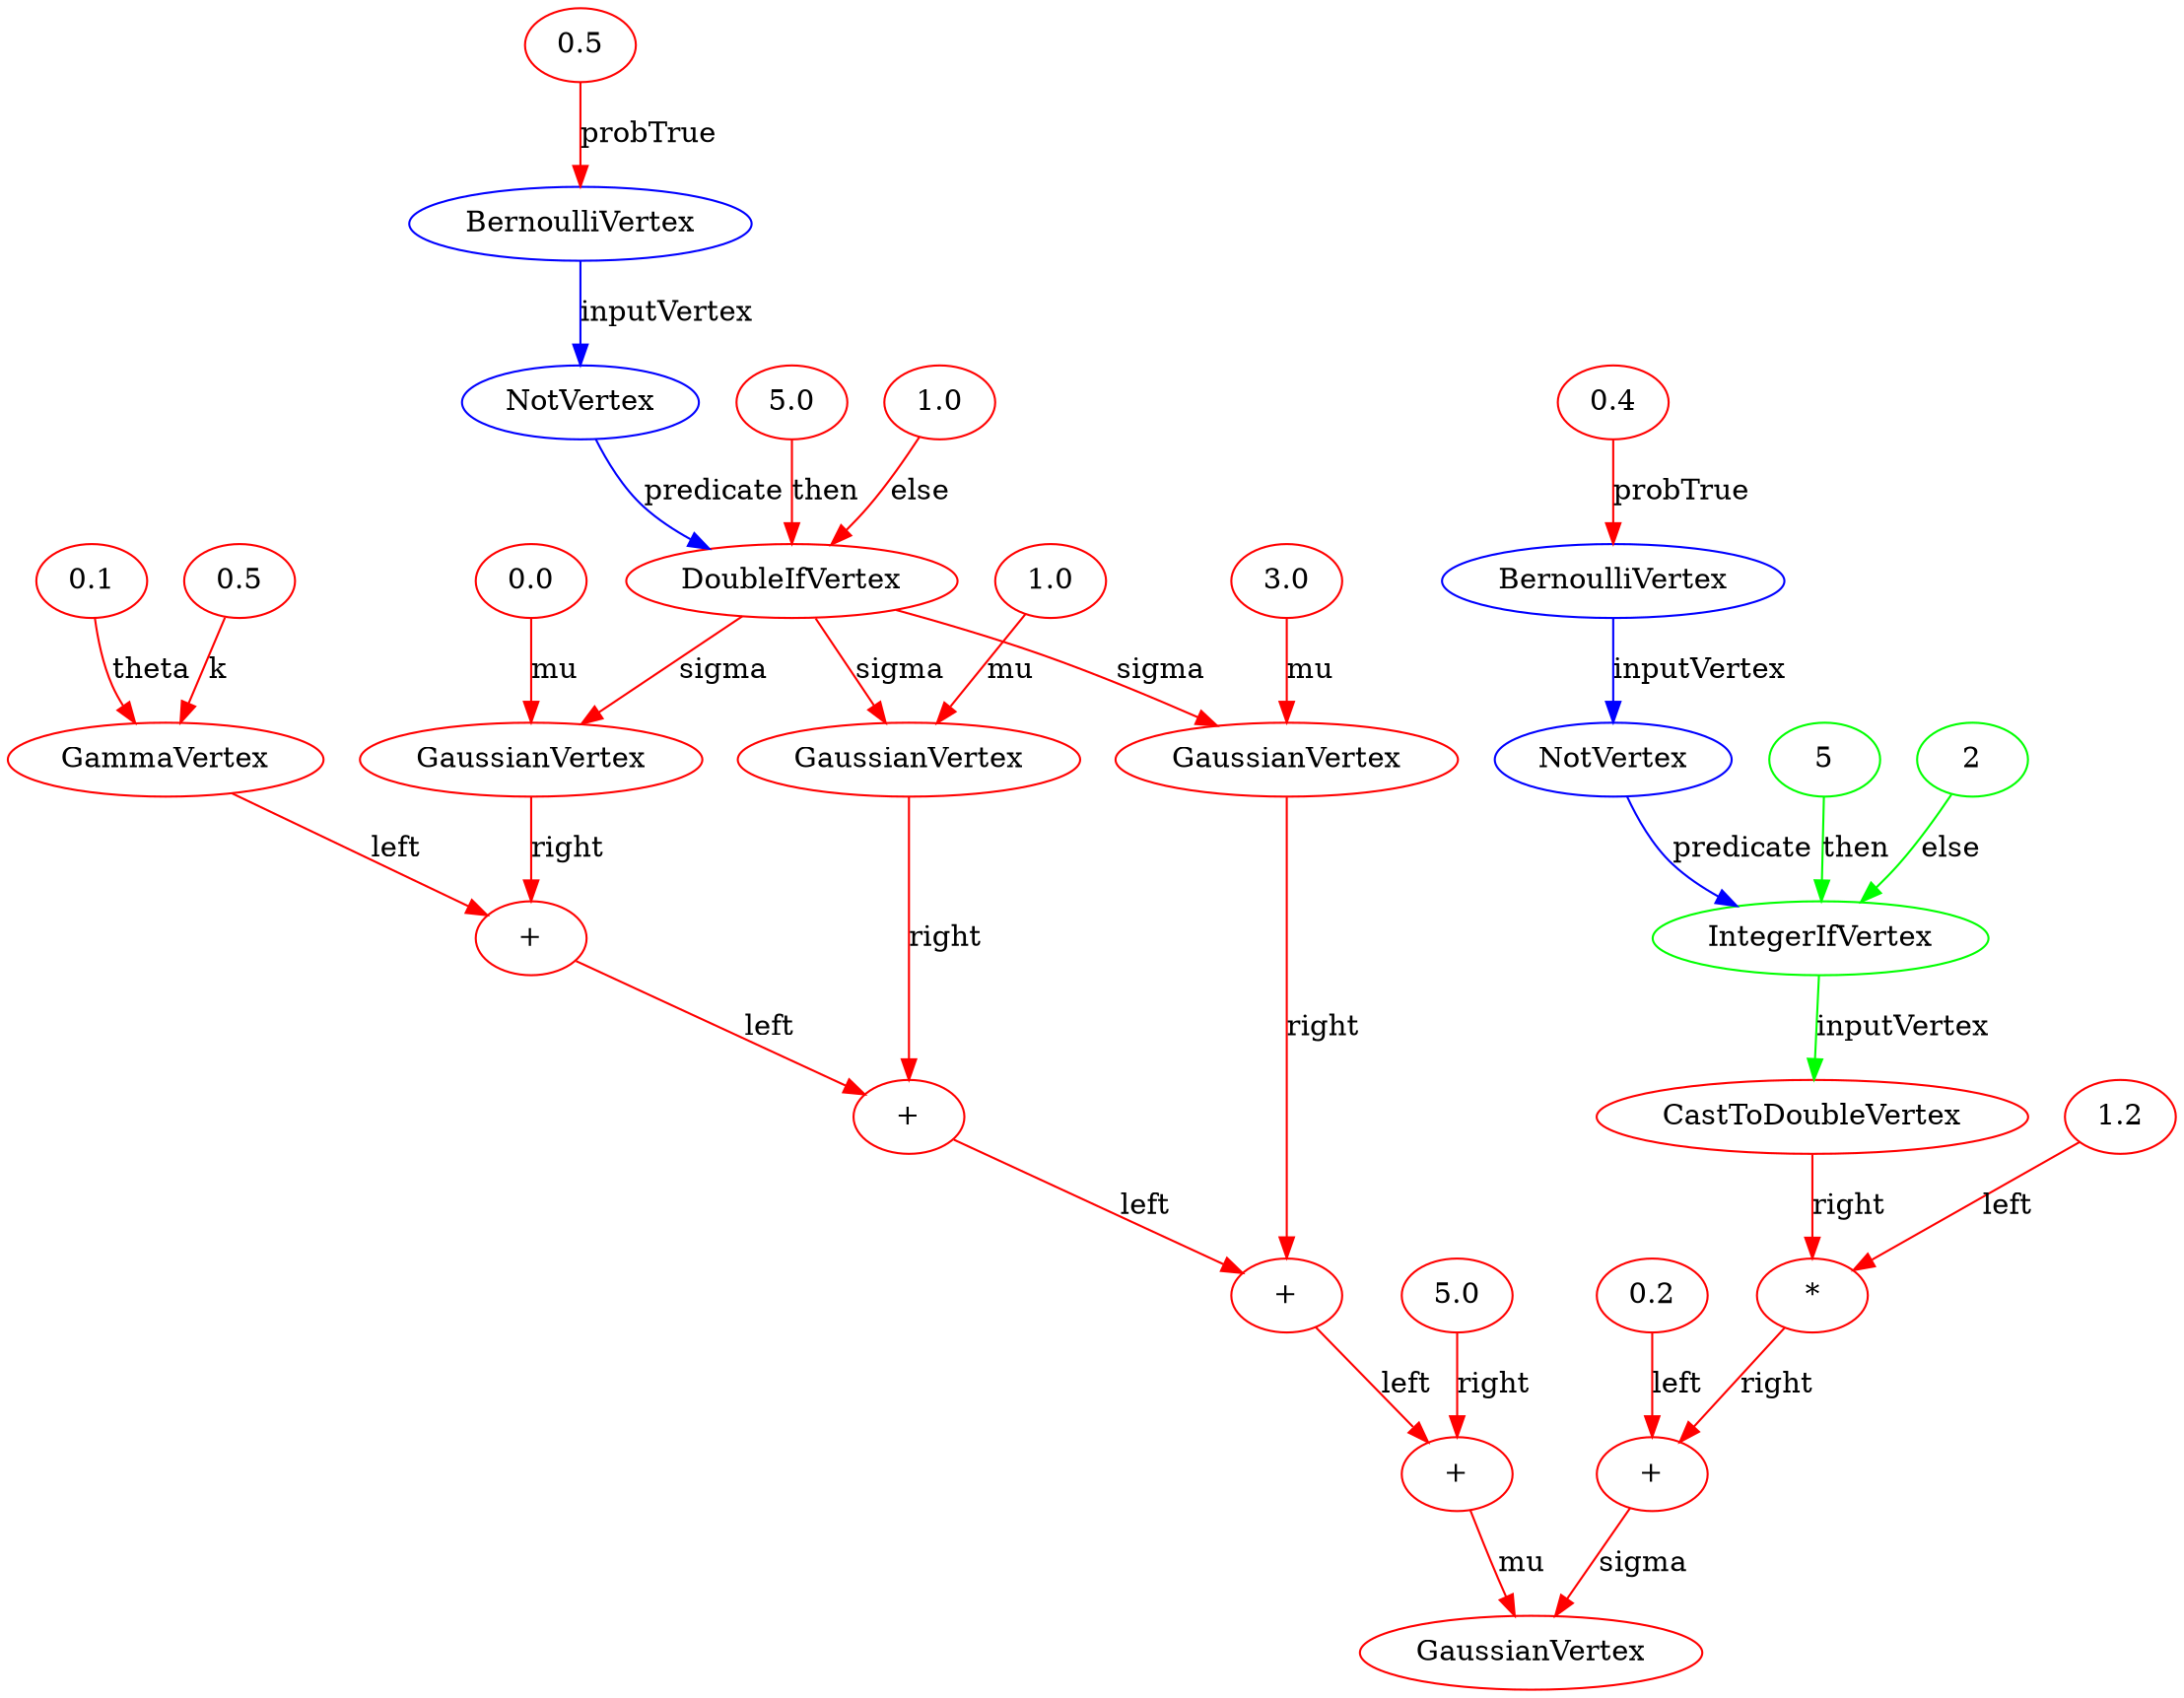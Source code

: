 digraph BayesianNetwork {
    0 [color="#FF0000",label="0.5"]
    1 [color="#0000FF",label="BernoulliVertex"]
    2 [color="#0000FF",label="NotVertex"]
    3 [color="#FF0000",label="5.0"]
    4 [color="#FF0000",label="1.0"]
    5 [color="#FF0000",label="DoubleIfVertex"]
    6 [color="#FF0000",label="0.4"]
    7 [color="#0000FF",label="BernoulliVertex"]
    8 [color="#0000FF",label="NotVertex"]
    9 [color="#00FF00",label="5"]
    10 [color="#00FF00",label="2"]
    11 [color="#00FF00",label="IntegerIfVertex"]
    12 [color="#FF0000",label="CastToDoubleVertex"]
    13 [color="#FF0000",label="0.1"]
    14 [color="#FF0000",label="0.5"]
    15 [color="#FF0000",label="GammaVertex"]
    16 [color="#FF0000",label="0.0"]
    17 [color="#FF0000",label="GaussianVertex"]
    18 [color="#FF0000",label="+"]
    19 [color="#FF0000",label="1.0"]
    20 [color="#FF0000",label="GaussianVertex"]
    21 [color="#FF0000",label="+"]
    22 [color="#FF0000",label="3.0"]
    23 [color="#FF0000",label="GaussianVertex"]
    24 [color="#FF0000",label="+"]
    25 [color="#FF0000",label="5.0"]
    26 [color="#FF0000",label="+"]
    27 [color="#FF0000",label="0.2"]
    28 [color="#FF0000",label="1.2"]
    29 [color="#FF0000",label="*"]
    30 [color="#FF0000",label="+"]
    31 [color="#FF0000",label="GaussianVertex"]
    8 -> 11 [color="#0000FF",label="predicate"]
    11 -> 12 [color="#00FF00",label="inputVertex"]
    27 -> 30 [color="#FF0000",label="left"]
    19 -> 20 [color="#FF0000",label="mu"]
    0 -> 1 [color="#FF0000",label="probTrue"]
    4 -> 5 [color="#FF0000",label="else"]
    1 -> 2 [color="#0000FF",label="inputVertex"]
    2 -> 5 [color="#0000FF",label="predicate"]
    28 -> 29 [color="#FF0000",label="left"]
    3 -> 5 [color="#FF0000",label="then"]
    7 -> 8 [color="#0000FF",label="inputVertex"]
    22 -> 23 [color="#FF0000",label="mu"]
    23 -> 24 [color="#FF0000",label="right"]
    29 -> 30 [color="#FF0000",label="right"]
    15 -> 18 [color="#FF0000",label="left"]
    30 -> 31 [color="#FF0000",label="sigma"]
    5 -> 17 [color="#FF0000",label="sigma"]
    25 -> 26 [color="#FF0000",label="right"]
    5 -> 20 [color="#FF0000",label="sigma"]
    24 -> 26 [color="#FF0000",label="left"]
    14 -> 15 [color="#FF0000",label="k"]
    9 -> 11 [color="#00FF00",label="then"]
    20 -> 21 [color="#FF0000",label="right"]
    5 -> 23 [color="#FF0000",label="sigma"]
    21 -> 24 [color="#FF0000",label="left"]
    12 -> 29 [color="#FF0000",label="right"]
    6 -> 7 [color="#FF0000",label="probTrue"]
    13 -> 15 [color="#FF0000",label="theta"]
    10 -> 11 [color="#00FF00",label="else"]
    16 -> 17 [color="#FF0000",label="mu"]
    17 -> 18 [color="#FF0000",label="right"]
    18 -> 21 [color="#FF0000",label="left"]
    26 -> 31 [color="#FF0000",label="mu"]
}